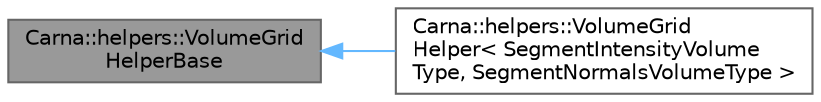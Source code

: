 digraph "Carna::helpers::VolumeGridHelperBase"
{
 // LATEX_PDF_SIZE
  bgcolor="transparent";
  edge [fontname=Helvetica,fontsize=10,labelfontname=Helvetica,labelfontsize=10];
  node [fontname=Helvetica,fontsize=10,shape=box,height=0.2,width=0.4];
  rankdir="LR";
  Node1 [id="Node000001",label="Carna::helpers::VolumeGrid\lHelperBase",height=0.2,width=0.4,color="gray40", fillcolor="grey60", style="filled", fontcolor="black",tooltip="Defines type-parameters-independent VolumeGridHelper base interface."];
  Node1 -> Node2 [id="edge1_Node000001_Node000002",dir="back",color="steelblue1",style="solid",tooltip=" "];
  Node2 [id="Node000002",label="Carna::helpers::VolumeGrid\lHelper\< SegmentIntensityVolume\lType, SegmentNormalsVolumeType \>",height=0.2,width=0.4,color="gray40", fillcolor="white", style="filled",URL="$classCarna_1_1helpers_1_1VolumeGridHelper.html",tooltip="Computes the partitioning of volumetric data and the corresponding normal map. Also creates scene nod..."];
}
